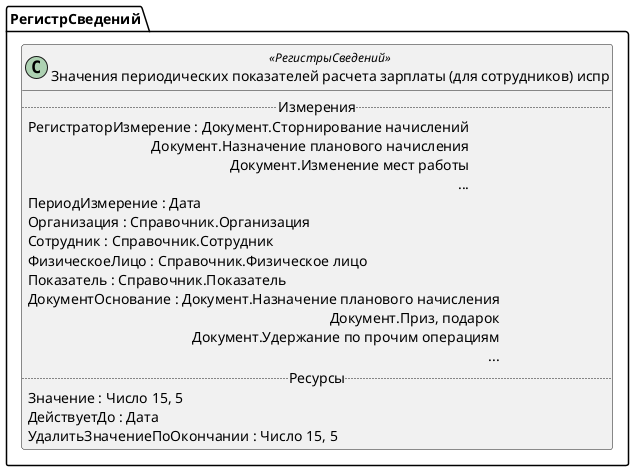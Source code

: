 ﻿@startuml ЗначенияПериодическихПоказателейРасчетаЗарплатыСотрудниковИспр
'!include templates.wsd
'..\include templates.wsd
class РегистрСведений.ЗначенияПериодическихПоказателейРасчетаЗарплатыСотрудниковИспр as "Значения периодических показателей расчета зарплаты (для сотрудников) испр" <<РегистрыСведений>>
{
..Измерения..
РегистраторИзмерение : Документ.Сторнирование начислений\rДокумент.Назначение планового начисления\rДокумент.Изменение мест работы\r...
ПериодИзмерение : Дата
Организация : Справочник.Организация
Сотрудник : Справочник.Сотрудник
ФизическоеЛицо : Справочник.Физическое лицо
Показатель : Справочник.Показатель
ДокументОснование : Документ.Назначение планового начисления\rДокумент.Приз, подарок\rДокумент.Удержание по прочим операциям\r...
..Ресурсы..
Значение : Число 15, 5
ДействуетДо : Дата
УдалитьЗначениеПоОкончании : Число 15, 5
}
@enduml
